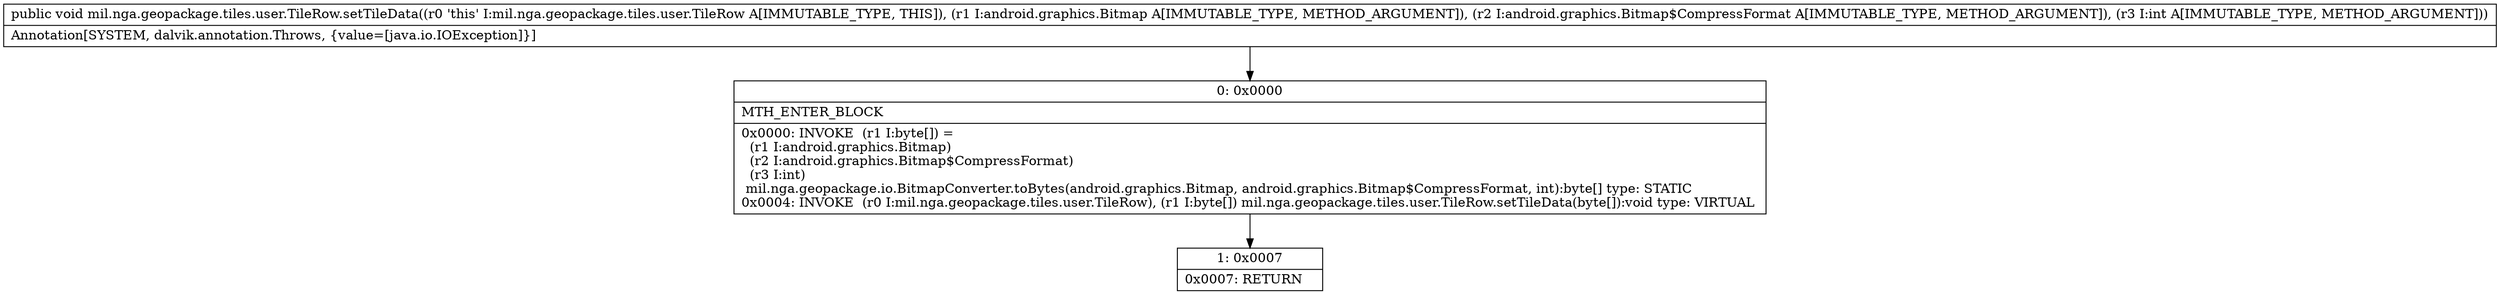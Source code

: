 digraph "CFG formil.nga.geopackage.tiles.user.TileRow.setTileData(Landroid\/graphics\/Bitmap;Landroid\/graphics\/Bitmap$CompressFormat;I)V" {
Node_0 [shape=record,label="{0\:\ 0x0000|MTH_ENTER_BLOCK\l|0x0000: INVOKE  (r1 I:byte[]) = \l  (r1 I:android.graphics.Bitmap)\l  (r2 I:android.graphics.Bitmap$CompressFormat)\l  (r3 I:int)\l mil.nga.geopackage.io.BitmapConverter.toBytes(android.graphics.Bitmap, android.graphics.Bitmap$CompressFormat, int):byte[] type: STATIC \l0x0004: INVOKE  (r0 I:mil.nga.geopackage.tiles.user.TileRow), (r1 I:byte[]) mil.nga.geopackage.tiles.user.TileRow.setTileData(byte[]):void type: VIRTUAL \l}"];
Node_1 [shape=record,label="{1\:\ 0x0007|0x0007: RETURN   \l}"];
MethodNode[shape=record,label="{public void mil.nga.geopackage.tiles.user.TileRow.setTileData((r0 'this' I:mil.nga.geopackage.tiles.user.TileRow A[IMMUTABLE_TYPE, THIS]), (r1 I:android.graphics.Bitmap A[IMMUTABLE_TYPE, METHOD_ARGUMENT]), (r2 I:android.graphics.Bitmap$CompressFormat A[IMMUTABLE_TYPE, METHOD_ARGUMENT]), (r3 I:int A[IMMUTABLE_TYPE, METHOD_ARGUMENT]))  | Annotation[SYSTEM, dalvik.annotation.Throws, \{value=[java.io.IOException]\}]\l}"];
MethodNode -> Node_0;
Node_0 -> Node_1;
}

